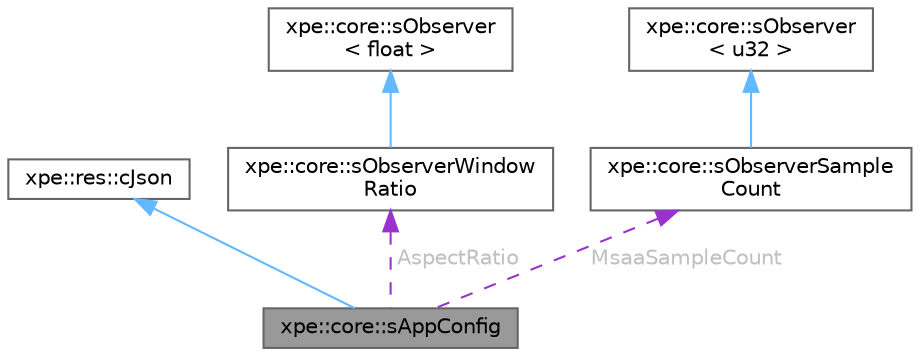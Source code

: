 digraph "xpe::core::sAppConfig"
{
 // LATEX_PDF_SIZE
  bgcolor="transparent";
  edge [fontname=Helvetica,fontsize=10,labelfontname=Helvetica,labelfontsize=10];
  node [fontname=Helvetica,fontsize=10,shape=box,height=0.2,width=0.4];
  Node1 [id="Node000001",label="xpe::core::sAppConfig",height=0.2,width=0.4,color="gray40", fillcolor="grey60", style="filled", fontcolor="black",tooltip=" "];
  Node2 -> Node1 [id="edge11_Node000001_Node000002",dir="back",color="steelblue1",style="solid",tooltip=" "];
  Node2 [id="Node000002",label="xpe::res::cJson",height=0.2,width=0.4,color="gray40", fillcolor="white", style="filled",URL="$classxpe_1_1res_1_1c_json.html",tooltip=" "];
  Node3 -> Node1 [id="edge12_Node000001_Node000003",dir="back",color="darkorchid3",style="dashed",tooltip=" ",label=" AspectRatio",fontcolor="grey" ];
  Node3 [id="Node000003",label="xpe::core::sObserverWindow\lRatio",height=0.2,width=0.4,color="gray40", fillcolor="white", style="filled",URL="$structxpe_1_1core_1_1s_observer_window_ratio.html",tooltip=" "];
  Node4 -> Node3 [id="edge13_Node000003_Node000004",dir="back",color="steelblue1",style="solid",tooltip=" "];
  Node4 [id="Node000004",label="xpe::core::sObserver\l\< float \>",height=0.2,width=0.4,color="gray40", fillcolor="white", style="filled",URL="$structxpe_1_1core_1_1s_observer.html",tooltip=" "];
  Node5 -> Node1 [id="edge14_Node000001_Node000005",dir="back",color="darkorchid3",style="dashed",tooltip=" ",label=" MsaaSampleCount",fontcolor="grey" ];
  Node5 [id="Node000005",label="xpe::core::sObserverSample\lCount",height=0.2,width=0.4,color="gray40", fillcolor="white", style="filled",URL="$structxpe_1_1core_1_1s_observer_sample_count.html",tooltip=" "];
  Node6 -> Node5 [id="edge15_Node000005_Node000006",dir="back",color="steelblue1",style="solid",tooltip=" "];
  Node6 [id="Node000006",label="xpe::core::sObserver\l\< u32 \>",height=0.2,width=0.4,color="gray40", fillcolor="white", style="filled",URL="$structxpe_1_1core_1_1s_observer.html",tooltip=" "];
}
